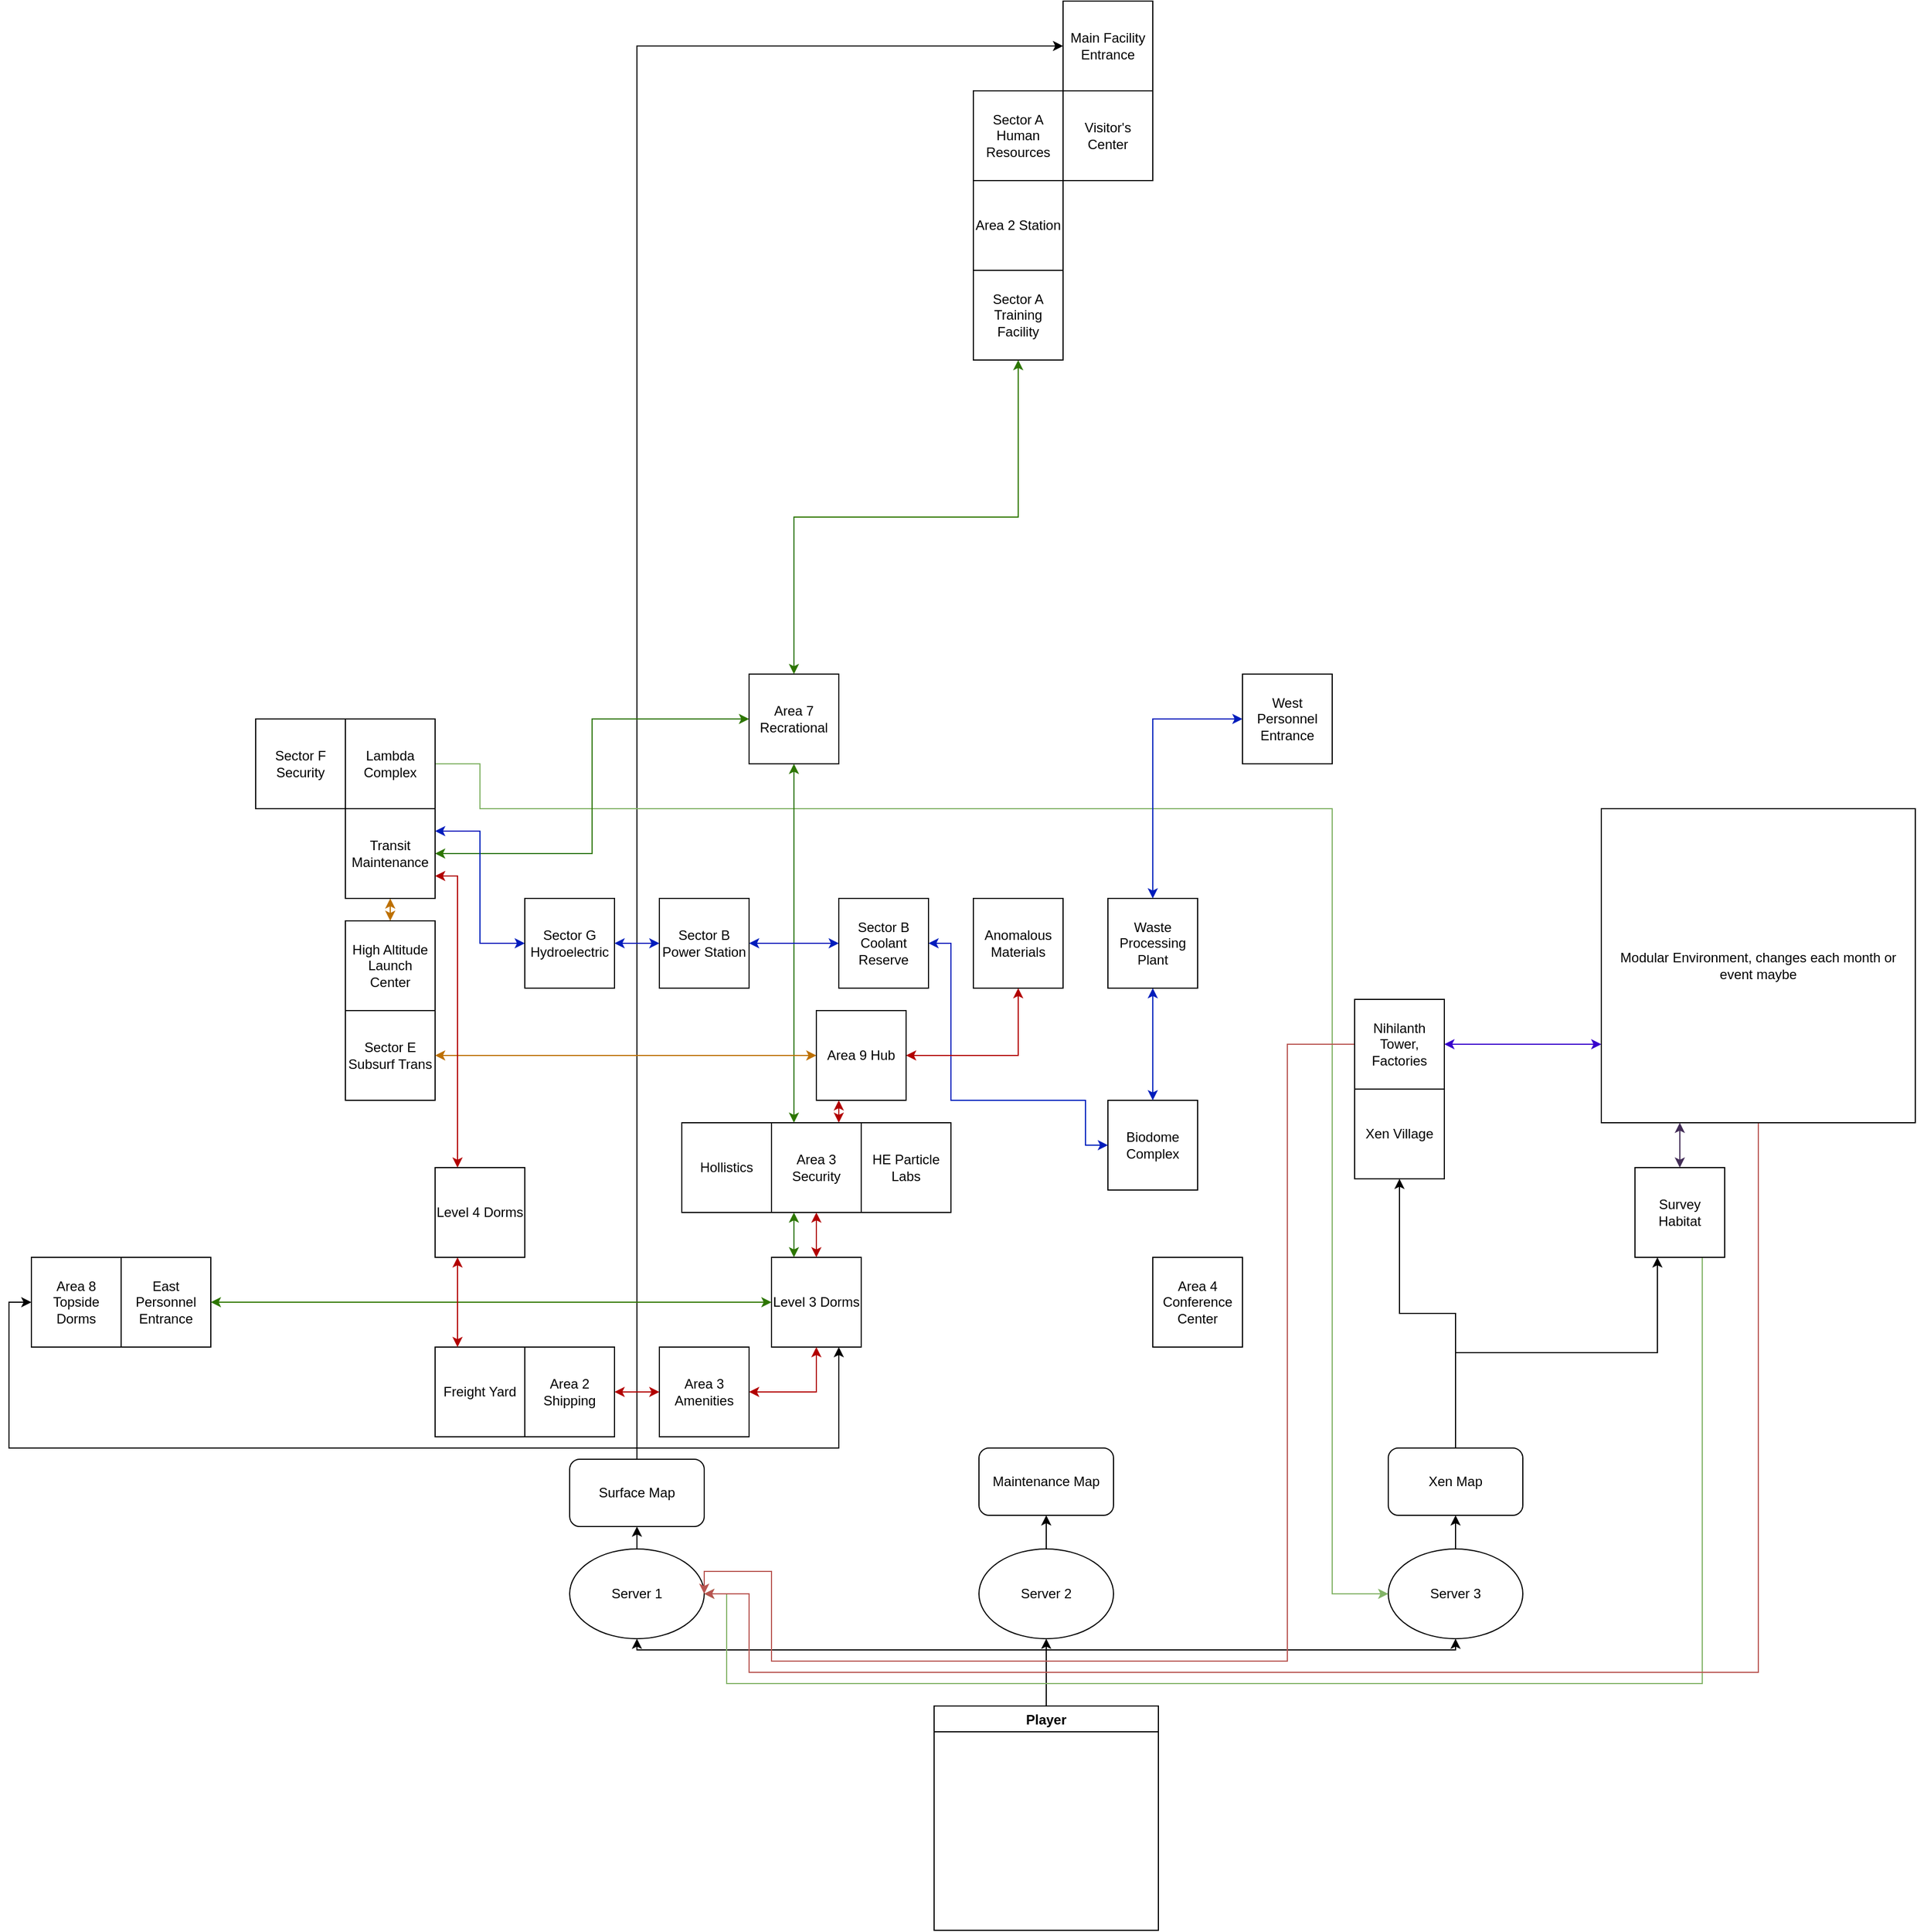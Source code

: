 <mxfile version="16.6.4" type="github">
  <diagram id="pAxz8__UEu0tE-uq1FwQ" name="Page-1">
    <mxGraphModel dx="2871" dy="2224" grid="1" gridSize="10" guides="1" tooltips="1" connect="1" arrows="1" fold="1" page="1" pageScale="1" pageWidth="850" pageHeight="1100" math="0" shadow="0">
      <root>
        <mxCell id="0" />
        <mxCell id="1" parent="0" />
        <mxCell id="gdxoQut8BHxpfie8aeQP-1" style="edgeStyle=orthogonalEdgeStyle;rounded=0;orthogonalLoop=1;jettySize=auto;html=1;exitX=0.5;exitY=0;exitDx=0;exitDy=0;entryX=0.5;entryY=1;entryDx=0;entryDy=0;" parent="1" source="gdxoQut8BHxpfie8aeQP-4" target="gdxoQut8BHxpfie8aeQP-13" edge="1">
          <mxGeometry relative="1" as="geometry">
            <Array as="points">
              <mxPoint x="425" y="430" />
              <mxPoint x="425" y="430" />
            </Array>
          </mxGeometry>
        </mxCell>
        <mxCell id="gdxoQut8BHxpfie8aeQP-2" style="edgeStyle=orthogonalEdgeStyle;rounded=0;orthogonalLoop=1;jettySize=auto;html=1;exitX=0.5;exitY=0;exitDx=0;exitDy=0;entryX=0.5;entryY=1;entryDx=0;entryDy=0;" parent="1" source="gdxoQut8BHxpfie8aeQP-4" target="gdxoQut8BHxpfie8aeQP-8" edge="1">
          <mxGeometry relative="1" as="geometry">
            <Array as="points">
              <mxPoint x="425" y="430" />
              <mxPoint x="60" y="430" />
            </Array>
          </mxGeometry>
        </mxCell>
        <mxCell id="gdxoQut8BHxpfie8aeQP-3" style="edgeStyle=orthogonalEdgeStyle;rounded=0;orthogonalLoop=1;jettySize=auto;html=1;exitX=0.5;exitY=0;exitDx=0;exitDy=0;entryX=0.5;entryY=1;entryDx=0;entryDy=0;" parent="1" source="gdxoQut8BHxpfie8aeQP-4" target="gdxoQut8BHxpfie8aeQP-10" edge="1">
          <mxGeometry relative="1" as="geometry">
            <Array as="points">
              <mxPoint x="425" y="430" />
              <mxPoint x="790" y="430" />
            </Array>
          </mxGeometry>
        </mxCell>
        <mxCell id="gdxoQut8BHxpfie8aeQP-4" value="Player" style="swimlane;" parent="1" vertex="1">
          <mxGeometry x="325" y="480" width="200" height="200" as="geometry" />
        </mxCell>
        <mxCell id="gdxoQut8BHxpfie8aeQP-19" style="edgeStyle=orthogonalEdgeStyle;rounded=0;orthogonalLoop=1;jettySize=auto;html=1;exitX=0.5;exitY=0;exitDx=0;exitDy=0;entryX=0.75;entryY=1;entryDx=0;entryDy=0;" parent="1" source="gdxoQut8BHxpfie8aeQP-5" target="gdxoQut8BHxpfie8aeQP-17" edge="1">
          <mxGeometry relative="1" as="geometry">
            <mxPoint x="320" y="120" as="targetPoint" />
            <Array as="points">
              <mxPoint x="60" y="250" />
              <mxPoint x="240" y="250" />
            </Array>
          </mxGeometry>
        </mxCell>
        <mxCell id="fsi9qY0LOS0fLVxbP0fn-8" style="edgeStyle=orthogonalEdgeStyle;rounded=0;orthogonalLoop=1;jettySize=auto;html=1;exitX=0.5;exitY=0;exitDx=0;exitDy=0;entryX=0;entryY=0.5;entryDx=0;entryDy=0;" edge="1" parent="1" source="gdxoQut8BHxpfie8aeQP-5" target="gdxoQut8BHxpfie8aeQP-15">
          <mxGeometry relative="1" as="geometry">
            <mxPoint x="330" y="-1020" as="targetPoint" />
          </mxGeometry>
        </mxCell>
        <mxCell id="fsi9qY0LOS0fLVxbP0fn-58" style="edgeStyle=orthogonalEdgeStyle;rounded=0;orthogonalLoop=1;jettySize=auto;html=1;exitX=0.5;exitY=0;exitDx=0;exitDy=0;entryX=0;entryY=0.5;entryDx=0;entryDy=0;startArrow=none;startFill=0;strokeColor=default;" edge="1" parent="1" source="gdxoQut8BHxpfie8aeQP-5" target="fsi9qY0LOS0fLVxbP0fn-9">
          <mxGeometry relative="1" as="geometry">
            <Array as="points">
              <mxPoint x="60" y="250" />
              <mxPoint x="-500" y="250" />
              <mxPoint x="-500" y="120" />
            </Array>
          </mxGeometry>
        </mxCell>
        <mxCell id="gdxoQut8BHxpfie8aeQP-5" value="Surface Map" style="rounded=1;whiteSpace=wrap;html=1;" parent="1" vertex="1">
          <mxGeometry y="260" width="120" height="60" as="geometry" />
        </mxCell>
        <mxCell id="gdxoQut8BHxpfie8aeQP-22" style="edgeStyle=orthogonalEdgeStyle;rounded=0;orthogonalLoop=1;jettySize=auto;html=1;exitX=0.5;exitY=0;exitDx=0;exitDy=0;entryX=0.25;entryY=1;entryDx=0;entryDy=0;" parent="1" source="gdxoQut8BHxpfie8aeQP-6" target="gdxoQut8BHxpfie8aeQP-21" edge="1">
          <mxGeometry relative="1" as="geometry" />
        </mxCell>
        <mxCell id="gdxoQut8BHxpfie8aeQP-24" style="edgeStyle=orthogonalEdgeStyle;rounded=0;orthogonalLoop=1;jettySize=auto;html=1;exitX=0.5;exitY=0;exitDx=0;exitDy=0;entryX=0.5;entryY=1;entryDx=0;entryDy=0;" parent="1" source="gdxoQut8BHxpfie8aeQP-6" target="gdxoQut8BHxpfie8aeQP-23" edge="1">
          <mxGeometry relative="1" as="geometry" />
        </mxCell>
        <mxCell id="gdxoQut8BHxpfie8aeQP-6" value="Xen Map" style="rounded=1;whiteSpace=wrap;html=1;" parent="1" vertex="1">
          <mxGeometry x="730" y="250" width="120" height="60" as="geometry" />
        </mxCell>
        <mxCell id="gdxoQut8BHxpfie8aeQP-7" style="edgeStyle=orthogonalEdgeStyle;rounded=0;orthogonalLoop=1;jettySize=auto;html=1;exitX=0.5;exitY=0;exitDx=0;exitDy=0;entryX=0.5;entryY=1;entryDx=0;entryDy=0;" parent="1" source="gdxoQut8BHxpfie8aeQP-8" target="gdxoQut8BHxpfie8aeQP-5" edge="1">
          <mxGeometry relative="1" as="geometry" />
        </mxCell>
        <mxCell id="gdxoQut8BHxpfie8aeQP-8" value="Server 1" style="ellipse;whiteSpace=wrap;html=1;" parent="1" vertex="1">
          <mxGeometry y="340" width="120" height="80" as="geometry" />
        </mxCell>
        <mxCell id="gdxoQut8BHxpfie8aeQP-9" style="edgeStyle=orthogonalEdgeStyle;rounded=0;orthogonalLoop=1;jettySize=auto;html=1;exitX=0.5;exitY=0;exitDx=0;exitDy=0;entryX=0.5;entryY=1;entryDx=0;entryDy=0;" parent="1" source="gdxoQut8BHxpfie8aeQP-10" target="gdxoQut8BHxpfie8aeQP-6" edge="1">
          <mxGeometry relative="1" as="geometry" />
        </mxCell>
        <mxCell id="gdxoQut8BHxpfie8aeQP-10" value="Server 3" style="ellipse;whiteSpace=wrap;html=1;" parent="1" vertex="1">
          <mxGeometry x="730" y="340" width="120" height="80" as="geometry" />
        </mxCell>
        <mxCell id="gdxoQut8BHxpfie8aeQP-11" value="Maintenance Map" style="rounded=1;whiteSpace=wrap;html=1;" parent="1" vertex="1">
          <mxGeometry x="365" y="250" width="120" height="60" as="geometry" />
        </mxCell>
        <mxCell id="gdxoQut8BHxpfie8aeQP-12" style="edgeStyle=orthogonalEdgeStyle;rounded=0;orthogonalLoop=1;jettySize=auto;html=1;exitX=0.5;exitY=0;exitDx=0;exitDy=0;entryX=0.5;entryY=1;entryDx=0;entryDy=0;" parent="1" source="gdxoQut8BHxpfie8aeQP-13" target="gdxoQut8BHxpfie8aeQP-11" edge="1">
          <mxGeometry relative="1" as="geometry" />
        </mxCell>
        <mxCell id="gdxoQut8BHxpfie8aeQP-13" value="Server 2" style="ellipse;whiteSpace=wrap;html=1;" parent="1" vertex="1">
          <mxGeometry x="365" y="340" width="120" height="80" as="geometry" />
        </mxCell>
        <mxCell id="gdxoQut8BHxpfie8aeQP-30" style="edgeStyle=orthogonalEdgeStyle;rounded=0;orthogonalLoop=1;jettySize=auto;html=1;exitX=1;exitY=0.5;exitDx=0;exitDy=0;entryX=0;entryY=0.5;entryDx=0;entryDy=0;fillColor=#d5e8d4;strokeColor=#82b366;" parent="1" source="gdxoQut8BHxpfie8aeQP-14" target="gdxoQut8BHxpfie8aeQP-10" edge="1">
          <mxGeometry relative="1" as="geometry">
            <mxPoint x="680" y="380" as="targetPoint" />
            <Array as="points">
              <mxPoint x="-80" y="-360" />
              <mxPoint x="-80" y="-320" />
              <mxPoint x="680" y="-320" />
              <mxPoint x="680" y="380" />
            </Array>
          </mxGeometry>
        </mxCell>
        <mxCell id="gdxoQut8BHxpfie8aeQP-14" value="Lambda Complex" style="whiteSpace=wrap;html=1;aspect=fixed;" parent="1" vertex="1">
          <mxGeometry x="-200" y="-400" width="80" height="80" as="geometry" />
        </mxCell>
        <mxCell id="gdxoQut8BHxpfie8aeQP-15" value="Main Facility Entrance" style="whiteSpace=wrap;html=1;aspect=fixed;" parent="1" vertex="1">
          <mxGeometry x="440" y="-1040" width="80" height="80" as="geometry" />
        </mxCell>
        <mxCell id="fsi9qY0LOS0fLVxbP0fn-67" style="edgeStyle=orthogonalEdgeStyle;rounded=0;orthogonalLoop=1;jettySize=auto;html=1;entryX=0.5;entryY=1;entryDx=0;entryDy=0;startArrow=classic;startFill=1;strokeColor=#2D7600;fillColor=#60a917;exitX=0.25;exitY=0;exitDx=0;exitDy=0;" edge="1" parent="1" source="gdxoQut8BHxpfie8aeQP-16" target="fsi9qY0LOS0fLVxbP0fn-25">
          <mxGeometry relative="1" as="geometry">
            <mxPoint x="230" y="-70" as="sourcePoint" />
            <Array as="points">
              <mxPoint x="200" y="-50" />
              <mxPoint x="200" y="-50" />
            </Array>
          </mxGeometry>
        </mxCell>
        <mxCell id="fsi9qY0LOS0fLVxbP0fn-68" style="edgeStyle=orthogonalEdgeStyle;rounded=0;orthogonalLoop=1;jettySize=auto;html=1;exitX=0.25;exitY=1;exitDx=0;exitDy=0;entryX=0.25;entryY=0;entryDx=0;entryDy=0;startArrow=classic;startFill=1;strokeColor=#2D7600;fillColor=#60a917;" edge="1" parent="1" source="gdxoQut8BHxpfie8aeQP-16" target="gdxoQut8BHxpfie8aeQP-17">
          <mxGeometry relative="1" as="geometry" />
        </mxCell>
        <mxCell id="fsi9qY0LOS0fLVxbP0fn-73" style="edgeStyle=orthogonalEdgeStyle;rounded=0;orthogonalLoop=1;jettySize=auto;html=1;exitX=0.75;exitY=0;exitDx=0;exitDy=0;entryX=0.25;entryY=1;entryDx=0;entryDy=0;startArrow=classic;startFill=1;strokeColor=#B20000;fillColor=#e51400;" edge="1" parent="1" source="gdxoQut8BHxpfie8aeQP-16" target="fsi9qY0LOS0fLVxbP0fn-64">
          <mxGeometry relative="1" as="geometry" />
        </mxCell>
        <mxCell id="gdxoQut8BHxpfie8aeQP-16" value="Area 3 Security" style="whiteSpace=wrap;html=1;aspect=fixed;" parent="1" vertex="1">
          <mxGeometry x="180" y="-40" width="80" height="80" as="geometry" />
        </mxCell>
        <mxCell id="fsi9qY0LOS0fLVxbP0fn-70" style="edgeStyle=orthogonalEdgeStyle;rounded=0;orthogonalLoop=1;jettySize=auto;html=1;exitX=0.5;exitY=0;exitDx=0;exitDy=0;entryX=0.5;entryY=1;entryDx=0;entryDy=0;startArrow=classic;startFill=1;strokeColor=#B20000;fillColor=#e51400;" edge="1" parent="1" source="gdxoQut8BHxpfie8aeQP-17" target="gdxoQut8BHxpfie8aeQP-16">
          <mxGeometry relative="1" as="geometry" />
        </mxCell>
        <mxCell id="gdxoQut8BHxpfie8aeQP-17" value="Level 3 Dorms" style="whiteSpace=wrap;html=1;aspect=fixed;" parent="1" vertex="1">
          <mxGeometry x="180" y="80" width="80" height="80" as="geometry" />
        </mxCell>
        <mxCell id="fsi9qY0LOS0fLVxbP0fn-40" style="edgeStyle=orthogonalEdgeStyle;rounded=0;orthogonalLoop=1;jettySize=auto;html=1;exitX=0;exitY=0.5;exitDx=0;exitDy=0;startArrow=classic;startFill=1;strokeColor=#001DBC;fillColor=#0050ef;entryX=1;entryY=0.5;entryDx=0;entryDy=0;" edge="1" parent="1" source="fsi9qY0LOS0fLVxbP0fn-41" target="fsi9qY0LOS0fLVxbP0fn-44">
          <mxGeometry relative="1" as="geometry">
            <mxPoint x="130" y="-200" as="targetPoint" />
          </mxGeometry>
        </mxCell>
        <mxCell id="gdxoQut8BHxpfie8aeQP-18" value="Biodome Complex" style="whiteSpace=wrap;html=1;aspect=fixed;" parent="1" vertex="1">
          <mxGeometry x="480" y="-60" width="80" height="80" as="geometry" />
        </mxCell>
        <mxCell id="gdxoQut8BHxpfie8aeQP-29" style="edgeStyle=orthogonalEdgeStyle;rounded=0;orthogonalLoop=1;jettySize=auto;html=1;exitX=0.5;exitY=0;exitDx=0;exitDy=0;entryX=0.25;entryY=1;entryDx=0;entryDy=0;fillColor=#76608a;strokeColor=#432D57;startArrow=classic;startFill=1;" parent="1" source="gdxoQut8BHxpfie8aeQP-21" target="gdxoQut8BHxpfie8aeQP-27" edge="1">
          <mxGeometry relative="1" as="geometry">
            <Array as="points">
              <mxPoint x="990" y="-30" />
              <mxPoint x="990" y="-30" />
            </Array>
          </mxGeometry>
        </mxCell>
        <mxCell id="gdxoQut8BHxpfie8aeQP-31" style="edgeStyle=orthogonalEdgeStyle;rounded=0;orthogonalLoop=1;jettySize=auto;html=1;exitX=0.75;exitY=1;exitDx=0;exitDy=0;entryX=1;entryY=0.5;entryDx=0;entryDy=0;fillColor=#d5e8d4;strokeColor=#82b366;gradientColor=#97d077;" parent="1" source="gdxoQut8BHxpfie8aeQP-21" target="gdxoQut8BHxpfie8aeQP-8" edge="1">
          <mxGeometry relative="1" as="geometry">
            <mxPoint x="1000" y="360" as="targetPoint" />
            <Array as="points">
              <mxPoint x="1010" y="460" />
              <mxPoint x="140" y="460" />
              <mxPoint x="140" y="380" />
            </Array>
          </mxGeometry>
        </mxCell>
        <mxCell id="gdxoQut8BHxpfie8aeQP-21" value="Survey Habitat" style="whiteSpace=wrap;html=1;aspect=fixed;" parent="1" vertex="1">
          <mxGeometry x="950" width="80" height="80" as="geometry" />
        </mxCell>
        <mxCell id="gdxoQut8BHxpfie8aeQP-23" value="Xen Village" style="whiteSpace=wrap;html=1;aspect=fixed;" parent="1" vertex="1">
          <mxGeometry x="700" y="-70" width="80" height="80" as="geometry" />
        </mxCell>
        <mxCell id="gdxoQut8BHxpfie8aeQP-28" style="edgeStyle=orthogonalEdgeStyle;rounded=0;orthogonalLoop=1;jettySize=auto;html=1;exitX=1;exitY=0.5;exitDx=0;exitDy=0;entryX=0;entryY=0.75;entryDx=0;entryDy=0;fillColor=#6a00ff;strokeColor=#3700CC;startArrow=classic;startFill=1;" parent="1" source="gdxoQut8BHxpfie8aeQP-25" target="gdxoQut8BHxpfie8aeQP-27" edge="1">
          <mxGeometry relative="1" as="geometry">
            <mxPoint x="880" y="-90" as="targetPoint" />
            <Array as="points">
              <mxPoint x="810" y="-110" />
              <mxPoint x="810" y="-110" />
            </Array>
          </mxGeometry>
        </mxCell>
        <mxCell id="gdxoQut8BHxpfie8aeQP-32" style="edgeStyle=orthogonalEdgeStyle;rounded=0;orthogonalLoop=1;jettySize=auto;html=1;exitX=0;exitY=0.5;exitDx=0;exitDy=0;entryX=1;entryY=0.5;entryDx=0;entryDy=0;fillColor=#f8cecc;strokeColor=#b85450;gradientColor=#ea6b66;" parent="1" source="gdxoQut8BHxpfie8aeQP-25" target="gdxoQut8BHxpfie8aeQP-8" edge="1">
          <mxGeometry relative="1" as="geometry">
            <mxPoint x="160" y="380" as="targetPoint" />
            <Array as="points">
              <mxPoint x="640" y="-110" />
              <mxPoint x="640" y="440" />
              <mxPoint x="180" y="440" />
              <mxPoint x="180" y="360" />
              <mxPoint x="120" y="360" />
            </Array>
          </mxGeometry>
        </mxCell>
        <mxCell id="gdxoQut8BHxpfie8aeQP-25" value="Nihilanth Tower, Factories" style="whiteSpace=wrap;html=1;aspect=fixed;" parent="1" vertex="1">
          <mxGeometry x="700" y="-150" width="80" height="80" as="geometry" />
        </mxCell>
        <mxCell id="gdxoQut8BHxpfie8aeQP-33" style="edgeStyle=orthogonalEdgeStyle;rounded=0;orthogonalLoop=1;jettySize=auto;html=1;exitX=0.5;exitY=1;exitDx=0;exitDy=0;entryX=1;entryY=0.5;entryDx=0;entryDy=0;fillColor=#f8cecc;strokeColor=#b85450;gradientColor=#ea6b66;" parent="1" source="gdxoQut8BHxpfie8aeQP-27" edge="1" target="gdxoQut8BHxpfie8aeQP-8">
          <mxGeometry relative="1" as="geometry">
            <mxPoint x="300" y="450" as="targetPoint" />
            <Array as="points">
              <mxPoint x="1060" y="450" />
              <mxPoint x="160" y="450" />
              <mxPoint x="160" y="380" />
            </Array>
          </mxGeometry>
        </mxCell>
        <mxCell id="gdxoQut8BHxpfie8aeQP-27" value="Modular Environment, changes each month or event maybe" style="whiteSpace=wrap;html=1;aspect=fixed;" parent="1" vertex="1">
          <mxGeometry x="920" y="-320" width="280" height="280" as="geometry" />
        </mxCell>
        <mxCell id="fsi9qY0LOS0fLVxbP0fn-5" value="Anomalous Materials" style="whiteSpace=wrap;html=1;aspect=fixed;" vertex="1" parent="1">
          <mxGeometry x="360" y="-240" width="80" height="80" as="geometry" />
        </mxCell>
        <mxCell id="fsi9qY0LOS0fLVxbP0fn-6" value="HE Particle Labs" style="whiteSpace=wrap;html=1;aspect=fixed;" vertex="1" parent="1">
          <mxGeometry x="260" y="-40" width="80" height="80" as="geometry" />
        </mxCell>
        <mxCell id="fsi9qY0LOS0fLVxbP0fn-42" style="edgeStyle=orthogonalEdgeStyle;rounded=0;orthogonalLoop=1;jettySize=auto;html=1;exitX=0.5;exitY=1;exitDx=0;exitDy=0;startArrow=classic;startFill=1;strokeColor=#001DBC;fillColor=#0050ef;entryX=0.5;entryY=0;entryDx=0;entryDy=0;" edge="1" parent="1" source="fsi9qY0LOS0fLVxbP0fn-7" target="gdxoQut8BHxpfie8aeQP-18">
          <mxGeometry relative="1" as="geometry">
            <mxPoint x="570" y="-90" as="targetPoint" />
          </mxGeometry>
        </mxCell>
        <mxCell id="fsi9qY0LOS0fLVxbP0fn-7" value="Waste Processing Plant" style="whiteSpace=wrap;html=1;aspect=fixed;" vertex="1" parent="1">
          <mxGeometry x="480" y="-240" width="80" height="80" as="geometry" />
        </mxCell>
        <mxCell id="fsi9qY0LOS0fLVxbP0fn-9" value="Area 8 Topside Dorms" style="whiteSpace=wrap;html=1;aspect=fixed;" vertex="1" parent="1">
          <mxGeometry x="-480" y="80" width="80" height="80" as="geometry" />
        </mxCell>
        <mxCell id="fsi9qY0LOS0fLVxbP0fn-55" style="edgeStyle=orthogonalEdgeStyle;rounded=0;orthogonalLoop=1;jettySize=auto;html=1;exitX=1;exitY=0.5;exitDx=0;exitDy=0;entryX=0.5;entryY=1;entryDx=0;entryDy=0;startArrow=classic;startFill=1;strokeColor=#B20000;fillColor=#e51400;" edge="1" parent="1" source="fsi9qY0LOS0fLVxbP0fn-12" target="gdxoQut8BHxpfie8aeQP-17">
          <mxGeometry relative="1" as="geometry" />
        </mxCell>
        <mxCell id="fsi9qY0LOS0fLVxbP0fn-12" value="Area 3 Amenities" style="whiteSpace=wrap;html=1;aspect=fixed;" vertex="1" parent="1">
          <mxGeometry x="80" y="160" width="80" height="80" as="geometry" />
        </mxCell>
        <mxCell id="fsi9qY0LOS0fLVxbP0fn-66" style="edgeStyle=orthogonalEdgeStyle;rounded=0;orthogonalLoop=1;jettySize=auto;html=1;exitX=1;exitY=0.5;exitDx=0;exitDy=0;entryX=0;entryY=0.5;entryDx=0;entryDy=0;startArrow=classic;startFill=1;strokeColor=#2D7600;fillColor=#60a917;" edge="1" parent="1" source="fsi9qY0LOS0fLVxbP0fn-13" target="gdxoQut8BHxpfie8aeQP-17">
          <mxGeometry relative="1" as="geometry" />
        </mxCell>
        <mxCell id="fsi9qY0LOS0fLVxbP0fn-13" value="East Personnel Entrance" style="whiteSpace=wrap;html=1;aspect=fixed;" vertex="1" parent="1">
          <mxGeometry x="-400" y="80" width="80" height="80" as="geometry" />
        </mxCell>
        <mxCell id="fsi9qY0LOS0fLVxbP0fn-21" value="Sector A Human Resources" style="whiteSpace=wrap;html=1;aspect=fixed;" vertex="1" parent="1">
          <mxGeometry x="360" y="-960" width="80" height="80" as="geometry" />
        </mxCell>
        <mxCell id="fsi9qY0LOS0fLVxbP0fn-26" style="edgeStyle=orthogonalEdgeStyle;rounded=0;orthogonalLoop=1;jettySize=auto;html=1;exitX=0.5;exitY=1;exitDx=0;exitDy=0;entryX=0.5;entryY=0;entryDx=0;entryDy=0;fillColor=#60a917;strokeColor=#2D7600;startArrow=classic;startFill=1;" edge="1" parent="1" source="fsi9qY0LOS0fLVxbP0fn-22" target="fsi9qY0LOS0fLVxbP0fn-25">
          <mxGeometry relative="1" as="geometry" />
        </mxCell>
        <mxCell id="fsi9qY0LOS0fLVxbP0fn-22" value="Sector A Training Facility" style="whiteSpace=wrap;html=1;aspect=fixed;" vertex="1" parent="1">
          <mxGeometry x="360" y="-800" width="80" height="80" as="geometry" />
        </mxCell>
        <mxCell id="fsi9qY0LOS0fLVxbP0fn-23" value="Visitor&#39;s Center" style="whiteSpace=wrap;html=1;aspect=fixed;" vertex="1" parent="1">
          <mxGeometry x="440" y="-960" width="80" height="80" as="geometry" />
        </mxCell>
        <mxCell id="fsi9qY0LOS0fLVxbP0fn-24" value="Area 2 Station" style="whiteSpace=wrap;html=1;aspect=fixed;" vertex="1" parent="1">
          <mxGeometry x="360" y="-880" width="80" height="80" as="geometry" />
        </mxCell>
        <mxCell id="fsi9qY0LOS0fLVxbP0fn-59" style="edgeStyle=orthogonalEdgeStyle;rounded=0;orthogonalLoop=1;jettySize=auto;html=1;exitX=0;exitY=0.5;exitDx=0;exitDy=0;entryX=1;entryY=0.5;entryDx=0;entryDy=0;startArrow=classic;startFill=1;strokeColor=#2D7600;fillColor=#60a917;" edge="1" parent="1" source="fsi9qY0LOS0fLVxbP0fn-25" target="fsi9qY0LOS0fLVxbP0fn-35">
          <mxGeometry relative="1" as="geometry" />
        </mxCell>
        <mxCell id="fsi9qY0LOS0fLVxbP0fn-25" value="Area 7 Recrational" style="whiteSpace=wrap;html=1;aspect=fixed;" vertex="1" parent="1">
          <mxGeometry x="160" y="-440" width="80" height="80" as="geometry" />
        </mxCell>
        <mxCell id="fsi9qY0LOS0fLVxbP0fn-76" style="edgeStyle=orthogonalEdgeStyle;rounded=0;orthogonalLoop=1;jettySize=auto;html=1;exitX=0.5;exitY=0;exitDx=0;exitDy=0;entryX=0.5;entryY=1;entryDx=0;entryDy=0;startArrow=classic;startFill=1;strokeColor=#BD7000;fillColor=#f0a30a;" edge="1" parent="1" source="fsi9qY0LOS0fLVxbP0fn-33" target="fsi9qY0LOS0fLVxbP0fn-35">
          <mxGeometry relative="1" as="geometry" />
        </mxCell>
        <mxCell id="fsi9qY0LOS0fLVxbP0fn-33" value="High Altitude Launch Center" style="whiteSpace=wrap;html=1;aspect=fixed;" vertex="1" parent="1">
          <mxGeometry x="-200" y="-220" width="80" height="80" as="geometry" />
        </mxCell>
        <mxCell id="fsi9qY0LOS0fLVxbP0fn-35" value="Transit Maintenance" style="whiteSpace=wrap;html=1;aspect=fixed;" vertex="1" parent="1">
          <mxGeometry x="-200" y="-320" width="80" height="80" as="geometry" />
        </mxCell>
        <mxCell id="fsi9qY0LOS0fLVxbP0fn-36" value="Sector F Security" style="whiteSpace=wrap;html=1;aspect=fixed;" vertex="1" parent="1">
          <mxGeometry x="-280" y="-400" width="80" height="80" as="geometry" />
        </mxCell>
        <mxCell id="fsi9qY0LOS0fLVxbP0fn-57" style="edgeStyle=orthogonalEdgeStyle;rounded=0;orthogonalLoop=1;jettySize=auto;html=1;exitX=0;exitY=0.5;exitDx=0;exitDy=0;entryX=1;entryY=0.25;entryDx=0;entryDy=0;startArrow=classic;startFill=1;strokeColor=#001DBC;fillColor=#0050ef;" edge="1" parent="1" source="fsi9qY0LOS0fLVxbP0fn-39" target="fsi9qY0LOS0fLVxbP0fn-35">
          <mxGeometry relative="1" as="geometry" />
        </mxCell>
        <mxCell id="fsi9qY0LOS0fLVxbP0fn-39" value="Sector G Hydroelectric" style="whiteSpace=wrap;html=1;aspect=fixed;" vertex="1" parent="1">
          <mxGeometry x="-40" y="-240" width="80" height="80" as="geometry" />
        </mxCell>
        <mxCell id="fsi9qY0LOS0fLVxbP0fn-81" style="edgeStyle=orthogonalEdgeStyle;rounded=0;orthogonalLoop=1;jettySize=auto;html=1;exitX=1;exitY=0.5;exitDx=0;exitDy=0;entryX=0;entryY=0.5;entryDx=0;entryDy=0;startArrow=classic;startFill=1;strokeColor=#001DBC;fillColor=#0050ef;" edge="1" parent="1" source="fsi9qY0LOS0fLVxbP0fn-41" target="gdxoQut8BHxpfie8aeQP-18">
          <mxGeometry relative="1" as="geometry">
            <Array as="points">
              <mxPoint x="340" y="-200" />
              <mxPoint x="340" y="-60" />
              <mxPoint x="460" y="-60" />
              <mxPoint x="460" y="-20" />
            </Array>
          </mxGeometry>
        </mxCell>
        <mxCell id="fsi9qY0LOS0fLVxbP0fn-41" value="Sector B Coolant Reserve" style="whiteSpace=wrap;html=1;aspect=fixed;" vertex="1" parent="1">
          <mxGeometry x="240" y="-240" width="80" height="80" as="geometry" />
        </mxCell>
        <mxCell id="fsi9qY0LOS0fLVxbP0fn-45" style="edgeStyle=orthogonalEdgeStyle;rounded=0;orthogonalLoop=1;jettySize=auto;html=1;exitX=0;exitY=0.5;exitDx=0;exitDy=0;entryX=1;entryY=0.5;entryDx=0;entryDy=0;startArrow=classic;startFill=1;strokeColor=#001DBC;fillColor=#0050ef;" edge="1" parent="1" source="fsi9qY0LOS0fLVxbP0fn-44" target="fsi9qY0LOS0fLVxbP0fn-39">
          <mxGeometry relative="1" as="geometry" />
        </mxCell>
        <mxCell id="fsi9qY0LOS0fLVxbP0fn-44" value="Sector B Power Station" style="whiteSpace=wrap;html=1;aspect=fixed;" vertex="1" parent="1">
          <mxGeometry x="80" y="-240" width="80" height="80" as="geometry" />
        </mxCell>
        <mxCell id="fsi9qY0LOS0fLVxbP0fn-46" value="Area 4 Conference Center" style="whiteSpace=wrap;html=1;aspect=fixed;" vertex="1" parent="1">
          <mxGeometry x="520" y="80" width="80" height="80" as="geometry" />
        </mxCell>
        <mxCell id="fsi9qY0LOS0fLVxbP0fn-49" style="edgeStyle=orthogonalEdgeStyle;rounded=0;orthogonalLoop=1;jettySize=auto;html=1;exitX=0;exitY=0.5;exitDx=0;exitDy=0;entryX=0.5;entryY=0;entryDx=0;entryDy=0;startArrow=classic;startFill=1;strokeColor=#001DBC;fillColor=#0050ef;" edge="1" parent="1" source="fsi9qY0LOS0fLVxbP0fn-48" target="fsi9qY0LOS0fLVxbP0fn-7">
          <mxGeometry relative="1" as="geometry" />
        </mxCell>
        <mxCell id="fsi9qY0LOS0fLVxbP0fn-48" value="West Personnel Entrance" style="whiteSpace=wrap;html=1;aspect=fixed;" vertex="1" parent="1">
          <mxGeometry x="600" y="-440" width="80" height="80" as="geometry" />
        </mxCell>
        <mxCell id="fsi9qY0LOS0fLVxbP0fn-54" style="edgeStyle=orthogonalEdgeStyle;rounded=0;orthogonalLoop=1;jettySize=auto;html=1;exitX=1;exitY=0.5;exitDx=0;exitDy=0;entryX=0;entryY=0.5;entryDx=0;entryDy=0;startArrow=classic;startFill=1;strokeColor=#B20000;fillColor=#e51400;" edge="1" parent="1" source="fsi9qY0LOS0fLVxbP0fn-52" target="fsi9qY0LOS0fLVxbP0fn-12">
          <mxGeometry relative="1" as="geometry" />
        </mxCell>
        <mxCell id="fsi9qY0LOS0fLVxbP0fn-52" value="Area 2 Shipping" style="whiteSpace=wrap;html=1;aspect=fixed;" vertex="1" parent="1">
          <mxGeometry x="-40" y="160" width="80" height="80" as="geometry" />
        </mxCell>
        <mxCell id="fsi9qY0LOS0fLVxbP0fn-53" value="Freight Yard" style="whiteSpace=wrap;html=1;aspect=fixed;" vertex="1" parent="1">
          <mxGeometry x="-120" y="160" width="80" height="80" as="geometry" />
        </mxCell>
        <mxCell id="fsi9qY0LOS0fLVxbP0fn-63" value="Sector E Subsurf Trans" style="whiteSpace=wrap;html=1;aspect=fixed;" vertex="1" parent="1">
          <mxGeometry x="-200" y="-140" width="80" height="80" as="geometry" />
        </mxCell>
        <mxCell id="fsi9qY0LOS0fLVxbP0fn-71" style="edgeStyle=orthogonalEdgeStyle;rounded=0;orthogonalLoop=1;jettySize=auto;html=1;exitX=0;exitY=0.5;exitDx=0;exitDy=0;startArrow=classic;startFill=1;strokeColor=#BD7000;fillColor=#f0a30a;entryX=1;entryY=0.5;entryDx=0;entryDy=0;" edge="1" parent="1" source="fsi9qY0LOS0fLVxbP0fn-64" target="fsi9qY0LOS0fLVxbP0fn-63">
          <mxGeometry relative="1" as="geometry">
            <mxPoint x="-60" y="-100" as="targetPoint" />
          </mxGeometry>
        </mxCell>
        <mxCell id="fsi9qY0LOS0fLVxbP0fn-74" style="edgeStyle=orthogonalEdgeStyle;rounded=0;orthogonalLoop=1;jettySize=auto;html=1;exitX=1;exitY=0.5;exitDx=0;exitDy=0;entryX=0.5;entryY=1;entryDx=0;entryDy=0;startArrow=classic;startFill=1;strokeColor=#B20000;fillColor=#e51400;" edge="1" parent="1" source="fsi9qY0LOS0fLVxbP0fn-64" target="fsi9qY0LOS0fLVxbP0fn-5">
          <mxGeometry relative="1" as="geometry" />
        </mxCell>
        <mxCell id="fsi9qY0LOS0fLVxbP0fn-64" value="Area 9 Hub" style="whiteSpace=wrap;html=1;aspect=fixed;" vertex="1" parent="1">
          <mxGeometry x="220" y="-140" width="80" height="80" as="geometry" />
        </mxCell>
        <mxCell id="fsi9qY0LOS0fLVxbP0fn-75" value="Hollistics" style="whiteSpace=wrap;html=1;aspect=fixed;" vertex="1" parent="1">
          <mxGeometry x="100" y="-40" width="80" height="80" as="geometry" />
        </mxCell>
        <mxCell id="fsi9qY0LOS0fLVxbP0fn-79" style="edgeStyle=orthogonalEdgeStyle;rounded=0;orthogonalLoop=1;jettySize=auto;html=1;exitX=0.25;exitY=0;exitDx=0;exitDy=0;entryX=1;entryY=0.75;entryDx=0;entryDy=0;startArrow=classic;startFill=1;strokeColor=#B20000;fillColor=#e51400;" edge="1" parent="1" source="fsi9qY0LOS0fLVxbP0fn-77" target="fsi9qY0LOS0fLVxbP0fn-35">
          <mxGeometry relative="1" as="geometry" />
        </mxCell>
        <mxCell id="fsi9qY0LOS0fLVxbP0fn-80" style="edgeStyle=orthogonalEdgeStyle;rounded=0;orthogonalLoop=1;jettySize=auto;html=1;exitX=0.25;exitY=1;exitDx=0;exitDy=0;entryX=0.25;entryY=0;entryDx=0;entryDy=0;startArrow=classic;startFill=1;strokeColor=#B20000;fillColor=#e51400;" edge="1" parent="1" source="fsi9qY0LOS0fLVxbP0fn-77" target="fsi9qY0LOS0fLVxbP0fn-53">
          <mxGeometry relative="1" as="geometry" />
        </mxCell>
        <mxCell id="fsi9qY0LOS0fLVxbP0fn-77" value="Level 4 Dorms" style="whiteSpace=wrap;html=1;aspect=fixed;" vertex="1" parent="1">
          <mxGeometry x="-120" width="80" height="80" as="geometry" />
        </mxCell>
      </root>
    </mxGraphModel>
  </diagram>
</mxfile>
